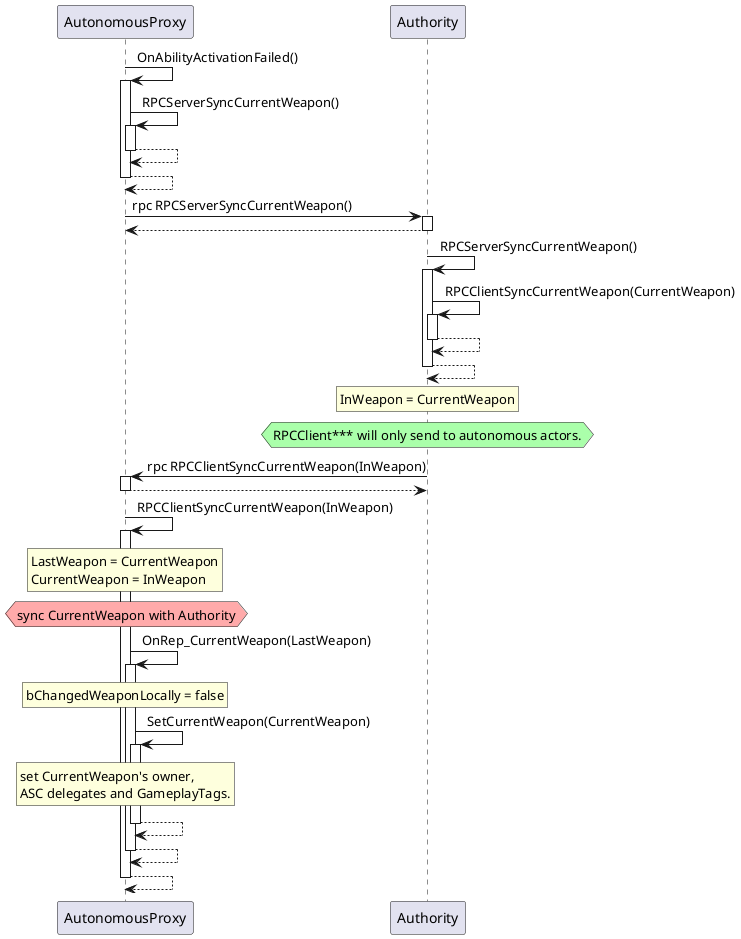 /'
CurrentWeapon の同期、 AutonomousProxy で MissPrediction した際
'/
@startuml CurrentWeapon-Sync-AutonomousProxy-MissPrediction
autoactivate on
AutonomousProxy -> AutonomousProxy: OnAbilityActivationFailed()
	AutonomousProxy -> AutonomousProxy: RPCServerSyncCurrentWeapon()
	return
return

AutonomousProxy -> Authority: rpc RPCServerSyncCurrentWeapon()
return
Authority -> Authority: RPCServerSyncCurrentWeapon()
	Authority -> Authority: RPCClientSyncCurrentWeapon(CurrentWeapon)
	return
return
rnote over Authority: InWeapon = CurrentWeapon
hnote over Authority #AAFFAA: RPCClient*** will only send to autonomous actors.
Authority -> AutonomousProxy: rpc RPCClientSyncCurrentWeapon(InWeapon)
return

AutonomousProxy -> AutonomousProxy: RPCClientSyncCurrentWeapon(InWeapon)
	rnote over AutonomousProxy: LastWeapon = CurrentWeapon\nCurrentWeapon = InWeapon
	hnote over AutonomousProxy #FFAAAA: sync CurrentWeapon with Authority
	AutonomousProxy -> AutonomousProxy: OnRep_CurrentWeapon(LastWeapon)
		rnote over AutonomousProxy: bChangedWeaponLocally = false
		AutonomousProxy -> AutonomousProxy: SetCurrentWeapon(CurrentWeapon)
			rnote over AutonomousProxy: set CurrentWeapon's owner,\nASC delegates and GameplayTags.
		return
	return
return

@enduml
